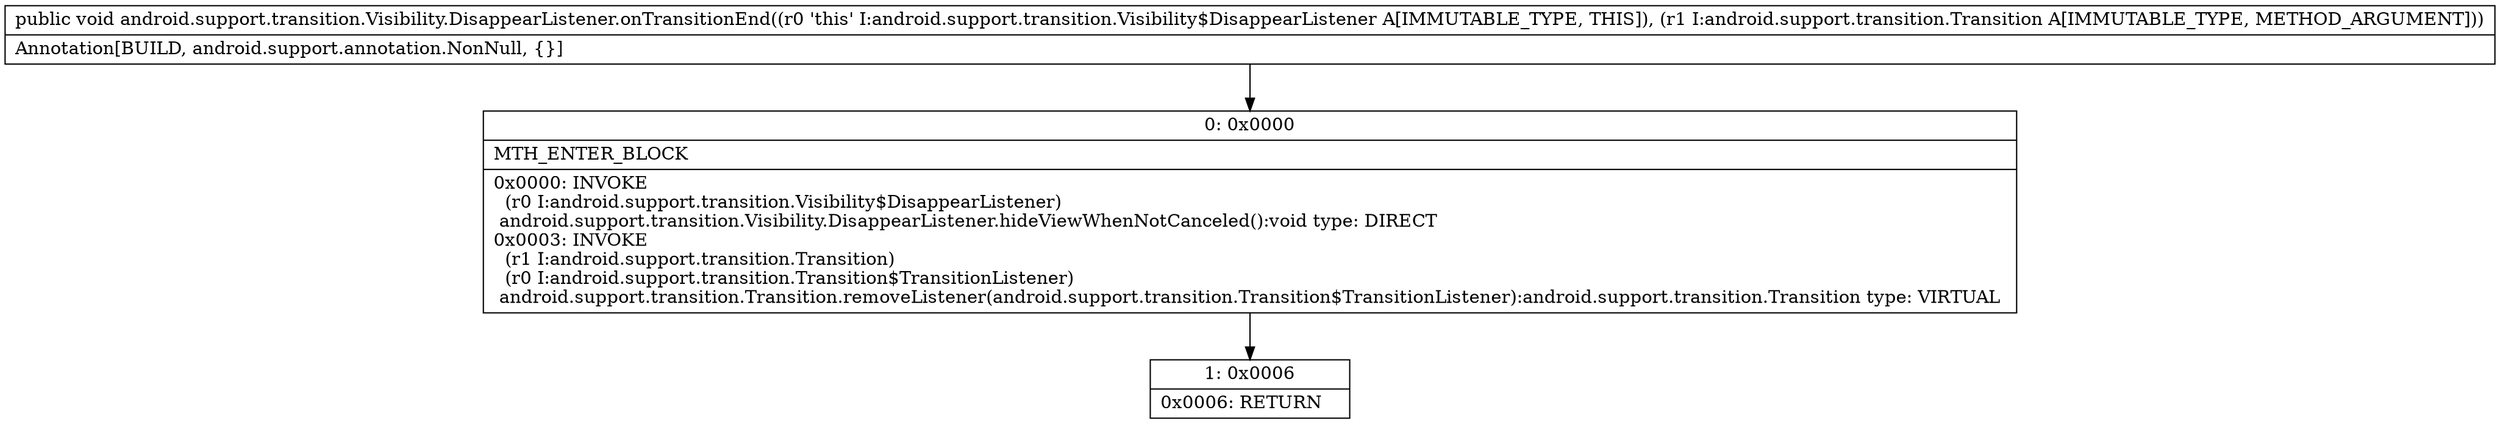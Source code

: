 digraph "CFG forandroid.support.transition.Visibility.DisappearListener.onTransitionEnd(Landroid\/support\/transition\/Transition;)V" {
Node_0 [shape=record,label="{0\:\ 0x0000|MTH_ENTER_BLOCK\l|0x0000: INVOKE  \l  (r0 I:android.support.transition.Visibility$DisappearListener)\l android.support.transition.Visibility.DisappearListener.hideViewWhenNotCanceled():void type: DIRECT \l0x0003: INVOKE  \l  (r1 I:android.support.transition.Transition)\l  (r0 I:android.support.transition.Transition$TransitionListener)\l android.support.transition.Transition.removeListener(android.support.transition.Transition$TransitionListener):android.support.transition.Transition type: VIRTUAL \l}"];
Node_1 [shape=record,label="{1\:\ 0x0006|0x0006: RETURN   \l}"];
MethodNode[shape=record,label="{public void android.support.transition.Visibility.DisappearListener.onTransitionEnd((r0 'this' I:android.support.transition.Visibility$DisappearListener A[IMMUTABLE_TYPE, THIS]), (r1 I:android.support.transition.Transition A[IMMUTABLE_TYPE, METHOD_ARGUMENT]))  | Annotation[BUILD, android.support.annotation.NonNull, \{\}]\l}"];
MethodNode -> Node_0;
Node_0 -> Node_1;
}

